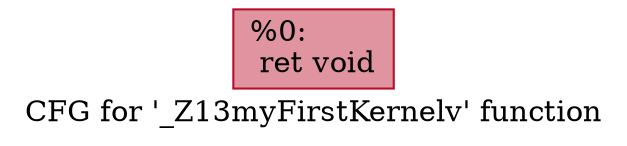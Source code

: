 digraph "CFG for '_Z13myFirstKernelv' function" {
	label="CFG for '_Z13myFirstKernelv' function";

	Node0x49b41a0 [shape=record,color="#b70d28ff", style=filled, fillcolor="#b70d2870",label="{%0:\l  ret void\l}"];
}
